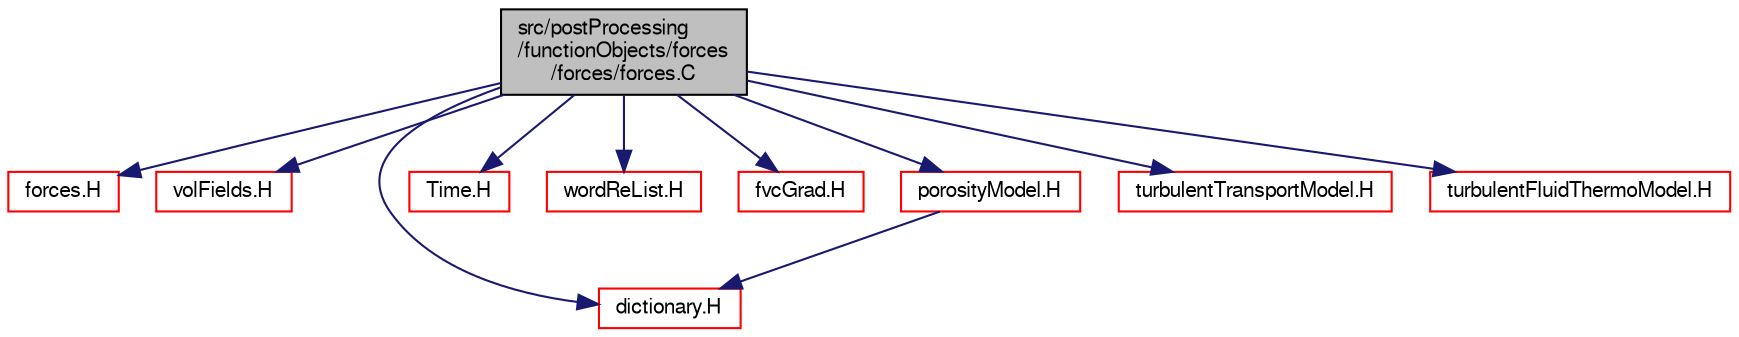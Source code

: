 digraph "src/postProcessing/functionObjects/forces/forces/forces.C"
{
  bgcolor="transparent";
  edge [fontname="FreeSans",fontsize="10",labelfontname="FreeSans",labelfontsize="10"];
  node [fontname="FreeSans",fontsize="10",shape=record];
  Node1 [label="src/postProcessing\l/functionObjects/forces\l/forces/forces.C",height=0.2,width=0.4,color="black", fillcolor="grey75", style="filled" fontcolor="black"];
  Node1 -> Node2 [color="midnightblue",fontsize="10",style="solid",fontname="FreeSans"];
  Node2 [label="forces.H",height=0.2,width=0.4,color="red",URL="$a08815.html"];
  Node1 -> Node3 [color="midnightblue",fontsize="10",style="solid",fontname="FreeSans"];
  Node3 [label="volFields.H",height=0.2,width=0.4,color="red",URL="$a05178.html"];
  Node1 -> Node4 [color="midnightblue",fontsize="10",style="solid",fontname="FreeSans"];
  Node4 [label="dictionary.H",height=0.2,width=0.4,color="red",URL="$a07225.html"];
  Node1 -> Node5 [color="midnightblue",fontsize="10",style="solid",fontname="FreeSans"];
  Node5 [label="Time.H",height=0.2,width=0.4,color="red",URL="$a07394.html"];
  Node1 -> Node6 [color="midnightblue",fontsize="10",style="solid",fontname="FreeSans"];
  Node6 [label="wordReList.H",height=0.2,width=0.4,color="red",URL="$a08512.html"];
  Node1 -> Node7 [color="midnightblue",fontsize="10",style="solid",fontname="FreeSans"];
  Node7 [label="fvcGrad.H",height=0.2,width=0.4,color="red",URL="$a05254.html",tooltip="Calculate the gradient of the given field. "];
  Node1 -> Node8 [color="midnightblue",fontsize="10",style="solid",fontname="FreeSans"];
  Node8 [label="porosityModel.H",height=0.2,width=0.4,color="red",URL="$a04683.html"];
  Node8 -> Node4 [color="midnightblue",fontsize="10",style="solid",fontname="FreeSans"];
  Node1 -> Node9 [color="midnightblue",fontsize="10",style="solid",fontname="FreeSans"];
  Node9 [label="turbulentTransportModel.H",height=0.2,width=0.4,color="red",URL="$a10078.html"];
  Node1 -> Node10 [color="midnightblue",fontsize="10",style="solid",fontname="FreeSans"];
  Node10 [label="turbulentFluidThermoModel.H",height=0.2,width=0.4,color="red",URL="$a10058.html"];
}
